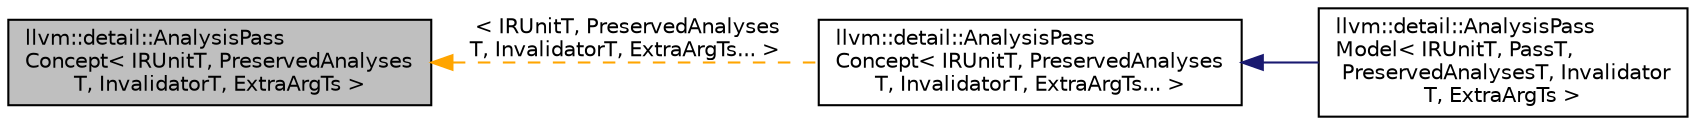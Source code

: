 digraph "llvm::detail::AnalysisPassConcept&lt; IRUnitT, PreservedAnalysesT, InvalidatorT, ExtraArgTs &gt;"
{
 // LATEX_PDF_SIZE
  bgcolor="transparent";
  edge [fontname="Helvetica",fontsize="10",labelfontname="Helvetica",labelfontsize="10"];
  node [fontname="Helvetica",fontsize="10",shape="box"];
  rankdir="LR";
  Node1 [label="llvm::detail::AnalysisPass\lConcept\< IRUnitT, PreservedAnalyses\lT, InvalidatorT, ExtraArgTs \>",height=0.2,width=0.4,color="black", fillcolor="grey75", style="filled", fontcolor="black",tooltip="Abstract concept of an analysis pass."];
  Node1 -> Node2 [dir="back",color="orange",fontsize="10",style="dashed",label=" \< IRUnitT, PreservedAnalyses\lT, InvalidatorT, ExtraArgTs... \>" ,fontname="Helvetica"];
  Node2 [label="llvm::detail::AnalysisPass\lConcept\< IRUnitT, PreservedAnalyses\lT, InvalidatorT, ExtraArgTs... \>",height=0.2,width=0.4,color="black",URL="$structllvm_1_1detail_1_1AnalysisPassConcept.html",tooltip=" "];
  Node2 -> Node3 [dir="back",color="midnightblue",fontsize="10",style="solid",fontname="Helvetica"];
  Node3 [label="llvm::detail::AnalysisPass\lModel\< IRUnitT, PassT,\l PreservedAnalysesT, Invalidator\lT, ExtraArgTs \>",height=0.2,width=0.4,color="black",URL="$structllvm_1_1detail_1_1AnalysisPassModel.html",tooltip="Wrapper to model the analysis pass concept."];
}

